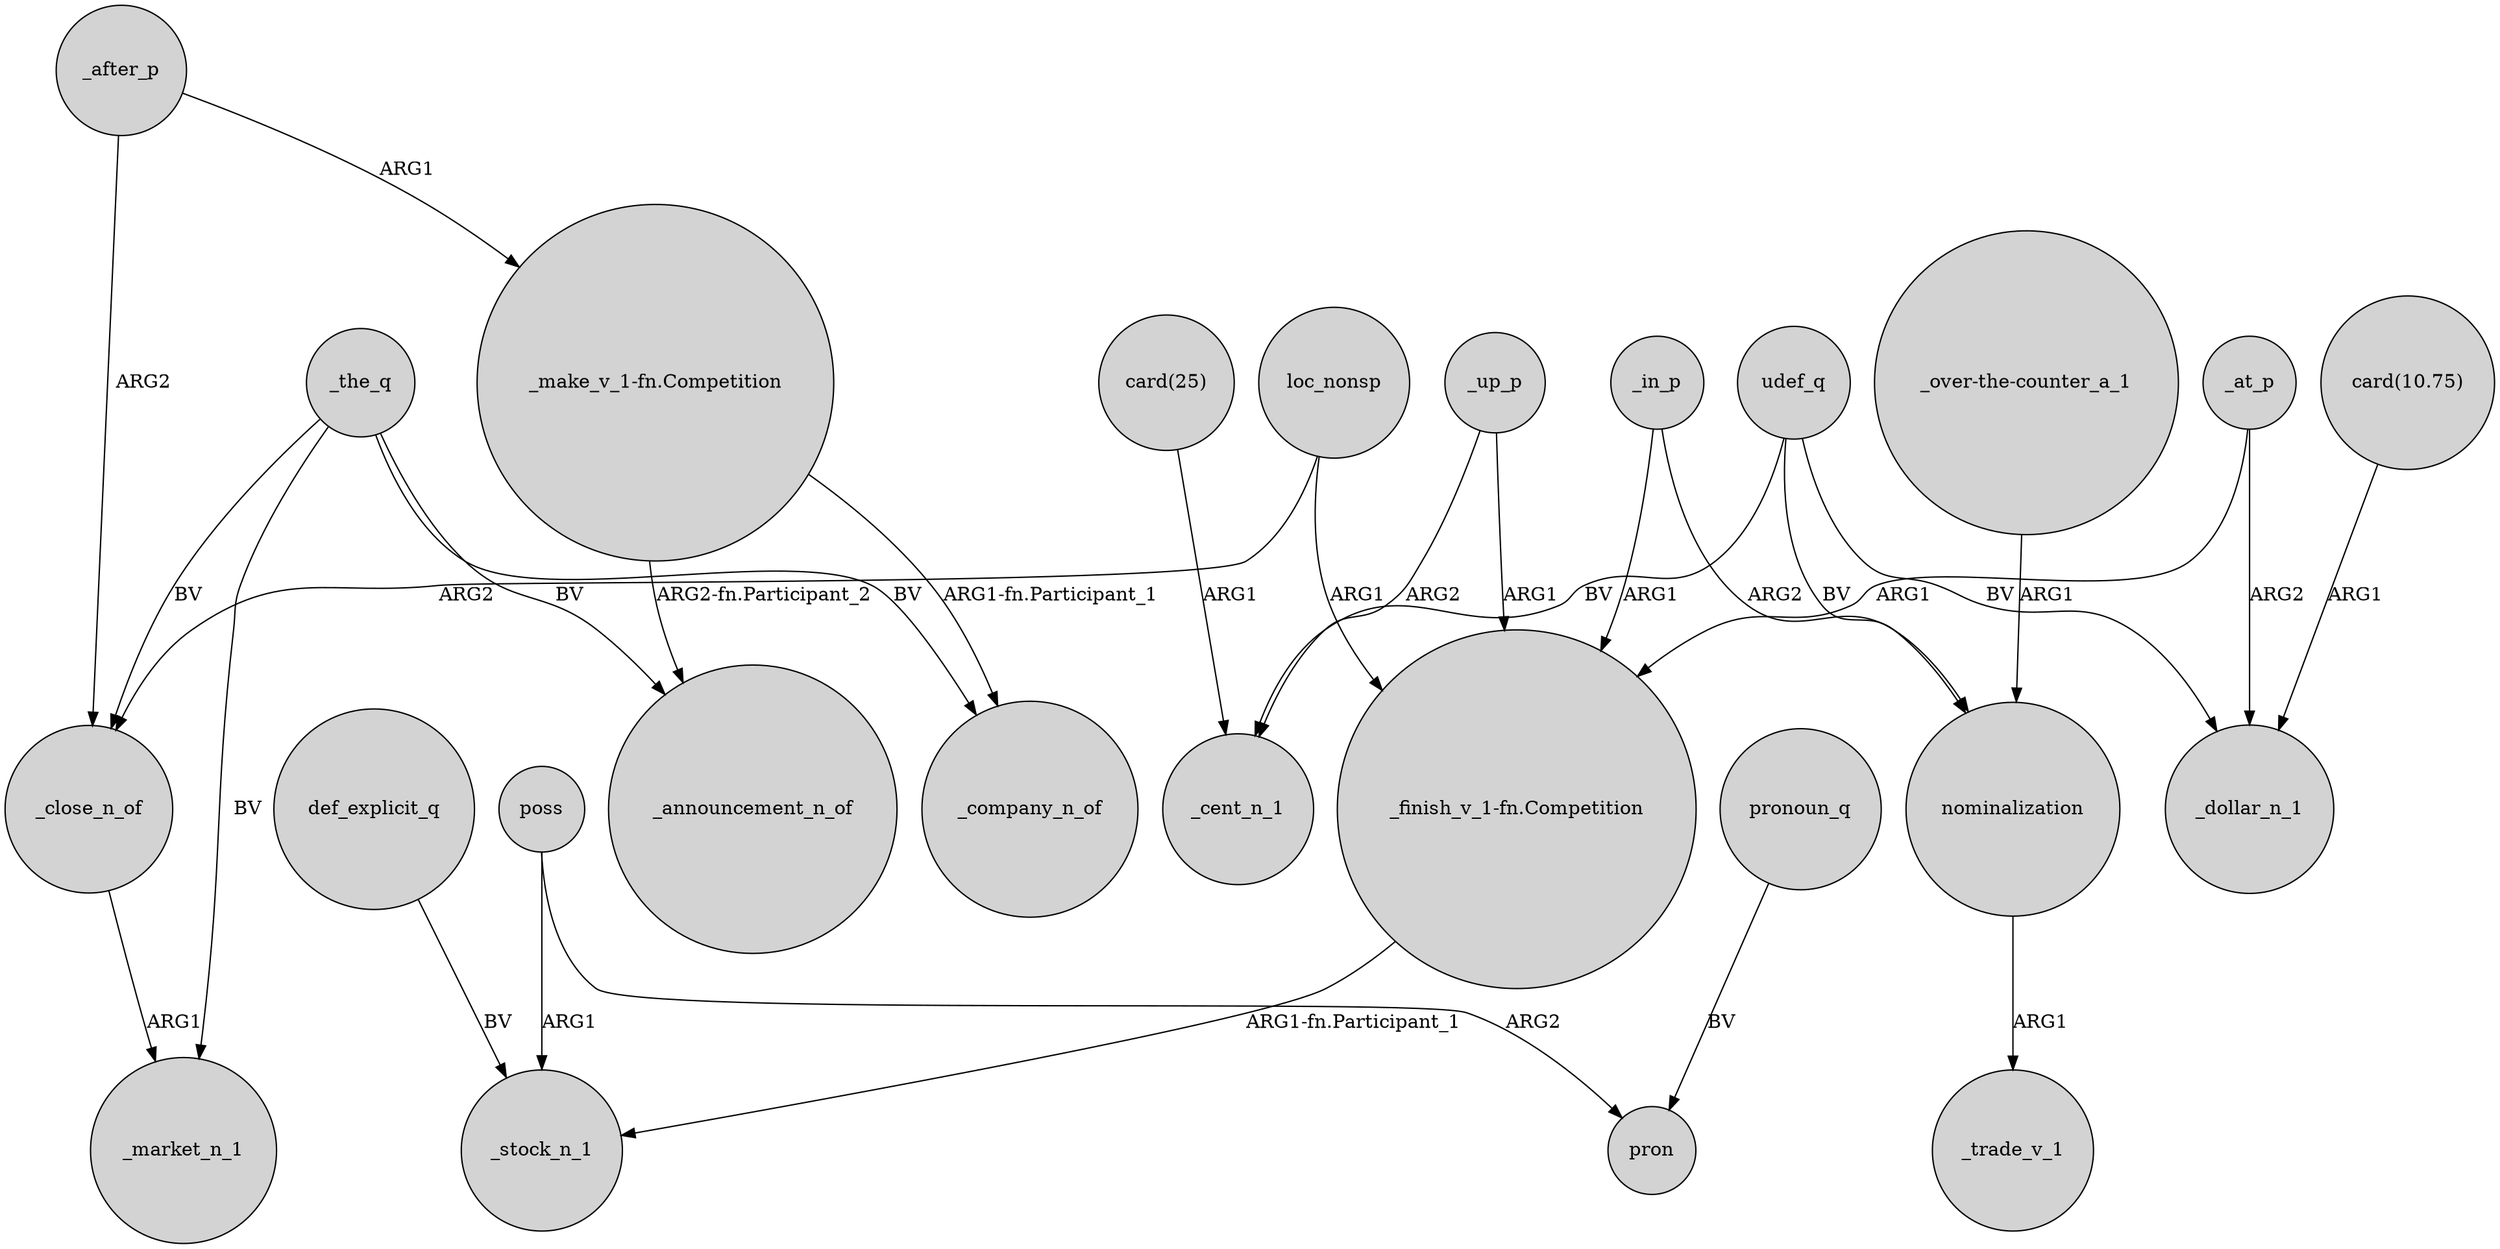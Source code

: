 digraph {
	node [shape=circle style=filled]
	_in_p -> "_finish_v_1-fn.Competition" [label=ARG1]
	_the_q -> _announcement_n_of [label=BV]
	"_over-the-counter_a_1" -> nominalization [label=ARG1]
	udef_q -> nominalization [label=BV]
	"card(10.75)" -> _dollar_n_1 [label=ARG1]
	_after_p -> "_make_v_1-fn.Competition" [label=ARG1]
	def_explicit_q -> _stock_n_1 [label=BV]
	loc_nonsp -> _close_n_of [label=ARG2]
	_up_p -> "_finish_v_1-fn.Competition" [label=ARG1]
	_up_p -> _cent_n_1 [label=ARG2]
	udef_q -> _cent_n_1 [label=BV]
	"_make_v_1-fn.Competition" -> _announcement_n_of [label="ARG2-fn.Participant_2"]
	"_make_v_1-fn.Competition" -> _company_n_of [label="ARG1-fn.Participant_1"]
	_the_q -> _market_n_1 [label=BV]
	_after_p -> _close_n_of [label=ARG2]
	pronoun_q -> pron [label=BV]
	poss -> pron [label=ARG2]
	_at_p -> _dollar_n_1 [label=ARG2]
	_at_p -> "_finish_v_1-fn.Competition" [label=ARG1]
	"_finish_v_1-fn.Competition" -> _stock_n_1 [label="ARG1-fn.Participant_1"]
	poss -> _stock_n_1 [label=ARG1]
	udef_q -> _dollar_n_1 [label=BV]
	_close_n_of -> _market_n_1 [label=ARG1]
	"card(25)" -> _cent_n_1 [label=ARG1]
	_the_q -> _close_n_of [label=BV]
	_in_p -> nominalization [label=ARG2]
	loc_nonsp -> "_finish_v_1-fn.Competition" [label=ARG1]
	_the_q -> _company_n_of [label=BV]
	nominalization -> _trade_v_1 [label=ARG1]
}
